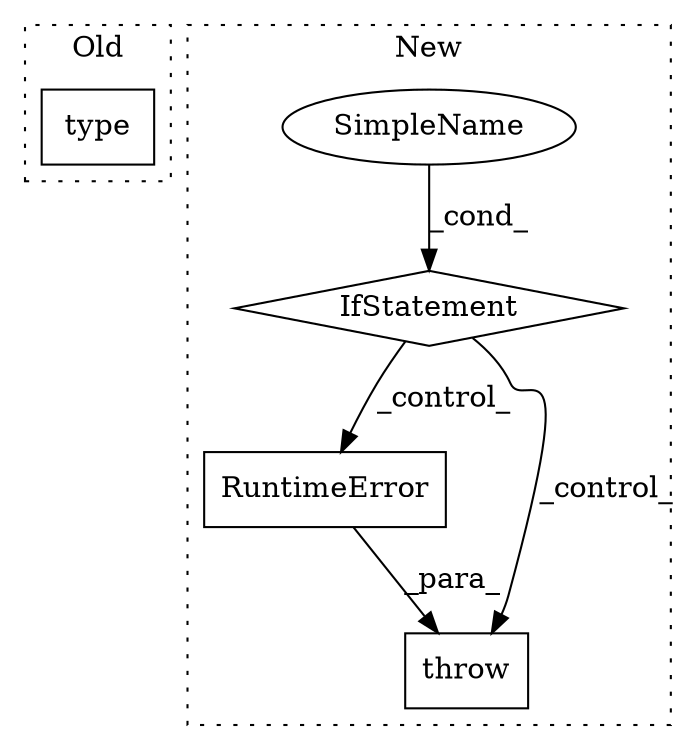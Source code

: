 digraph G {
subgraph cluster0 {
1 [label="type" a="32" s="3118,3124" l="5,1" shape="box"];
label = "Old";
style="dotted";
}
subgraph cluster1 {
2 [label="RuntimeError" a="32" s="3513,3562" l="13,1" shape="box"];
3 [label="throw" a="53" s="3507" l="6" shape="box"];
4 [label="IfStatement" a="25" s="3046,3077" l="4,2" shape="diamond"];
5 [label="SimpleName" a="42" s="" l="" shape="ellipse"];
label = "New";
style="dotted";
}
2 -> 3 [label="_para_"];
4 -> 2 [label="_control_"];
4 -> 3 [label="_control_"];
5 -> 4 [label="_cond_"];
}